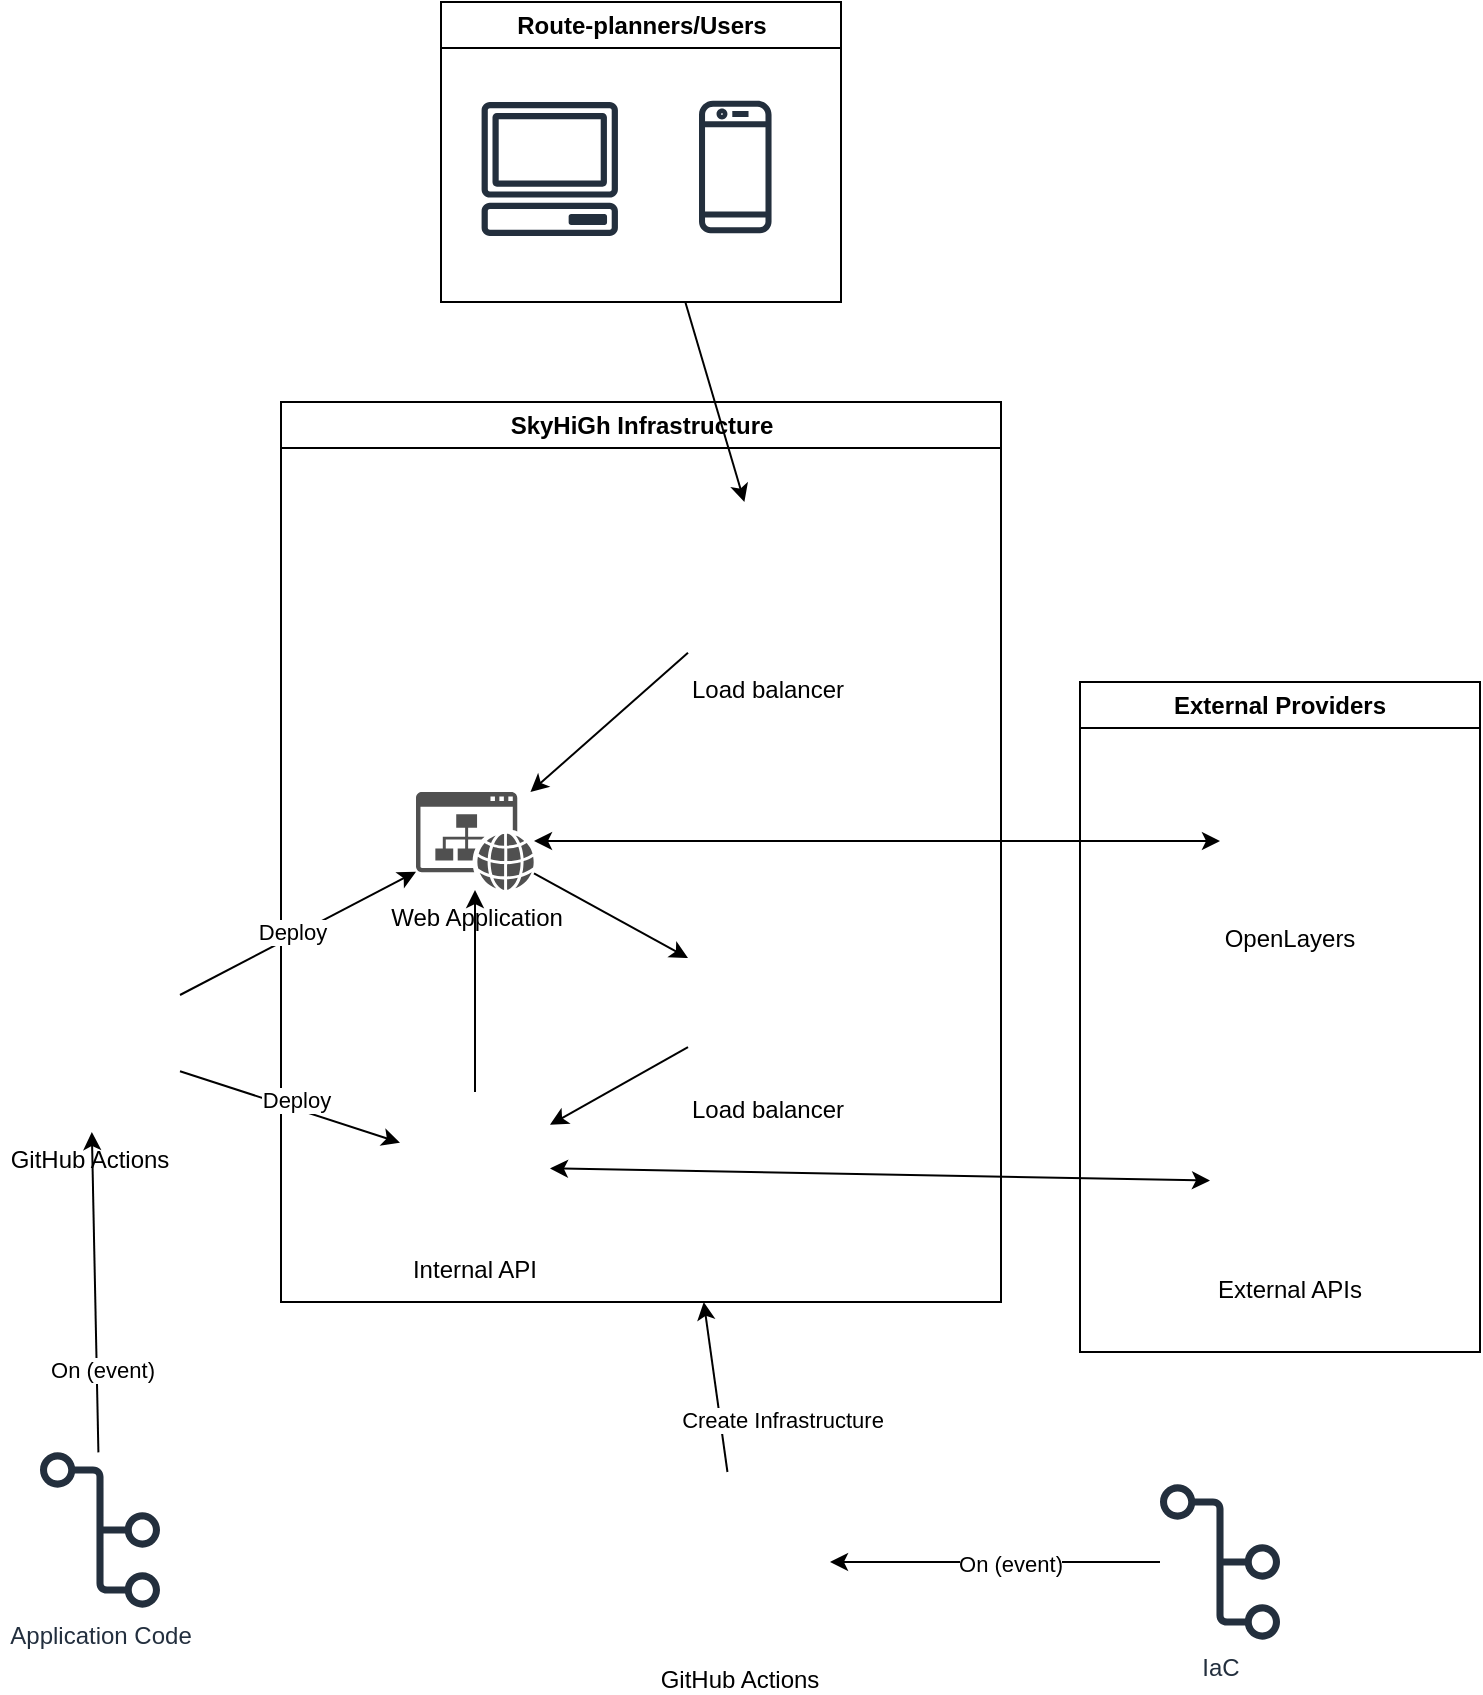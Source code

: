 <mxfile version="26.0.11">
  <diagram name="Page-1" id="BtbPCRgPrWzy0crtDdK-">
    <mxGraphModel dx="1592" dy="975" grid="1" gridSize="10" guides="1" tooltips="1" connect="1" arrows="1" fold="1" page="1" pageScale="1" pageWidth="827" pageHeight="1169" math="0" shadow="0">
      <root>
        <mxCell id="0" />
        <mxCell id="1" parent="0" />
        <mxCell id="0RlzfBuL6oLaxBtVv_V1-1" value="Application Code" style="sketch=0;outlineConnect=0;fontColor=#232F3E;gradientColor=none;fillColor=#232F3D;strokeColor=none;dashed=0;verticalLabelPosition=bottom;verticalAlign=top;align=center;html=1;fontSize=12;fontStyle=0;aspect=fixed;pointerEvents=1;shape=mxgraph.aws4.git_repository;" parent="1" vertex="1">
          <mxGeometry x="90" y="765" width="60" height="78" as="geometry" />
        </mxCell>
        <mxCell id="0RlzfBuL6oLaxBtVv_V1-2" value="IaC" style="sketch=0;outlineConnect=0;fontColor=#232F3E;gradientColor=none;fillColor=#232F3D;strokeColor=none;dashed=0;verticalLabelPosition=bottom;verticalAlign=top;align=center;html=1;fontSize=12;fontStyle=0;aspect=fixed;pointerEvents=1;shape=mxgraph.aws4.git_repository;" parent="1" vertex="1">
          <mxGeometry x="650" y="781" width="60" height="78" as="geometry" />
        </mxCell>
        <mxCell id="0RlzfBuL6oLaxBtVv_V1-3" value="SkyHiGh Infrastructure" style="swimlane;whiteSpace=wrap;html=1;" parent="1" vertex="1">
          <mxGeometry x="210.5" y="240" width="360" height="450" as="geometry">
            <mxRectangle x="260" y="255" width="160" height="30" as="alternateBounds" />
          </mxGeometry>
        </mxCell>
        <mxCell id="0RlzfBuL6oLaxBtVv_V1-6" value="Web Application" style="sketch=0;pointerEvents=1;shadow=0;dashed=0;html=1;strokeColor=none;fillColor=#505050;labelPosition=center;verticalLabelPosition=bottom;verticalAlign=top;outlineConnect=0;align=center;shape=mxgraph.office.concepts.website;" parent="0RlzfBuL6oLaxBtVv_V1-3" vertex="1">
          <mxGeometry x="67.5" y="195" width="59" height="49" as="geometry" />
        </mxCell>
        <mxCell id="6iKeF8XoxHfNSxwBO0dx-19" value="Internal API" style="shape=image;verticalLabelPosition=bottom;labelBackgroundColor=default;verticalAlign=top;aspect=fixed;imageAspect=0;image=https://www.svgrepo.com/show/88703/api.svg;" parent="0RlzfBuL6oLaxBtVv_V1-3" vertex="1">
          <mxGeometry x="59.5" y="345" width="75" height="75" as="geometry" />
        </mxCell>
        <mxCell id="AE7f3yKnxRVXKB3LSek5-1" value="Load balancer" style="shape=image;verticalLabelPosition=bottom;labelBackgroundColor=default;verticalAlign=top;aspect=fixed;imageAspect=0;image=https://static.thenounproject.com/png/1038221-200.png;" vertex="1" parent="0RlzfBuL6oLaxBtVv_V1-3">
          <mxGeometry x="203.5" y="50" width="80" height="80" as="geometry" />
        </mxCell>
        <mxCell id="AE7f3yKnxRVXKB3LSek5-2" value="" style="endArrow=classic;html=1;rounded=0;" edge="1" parent="0RlzfBuL6oLaxBtVv_V1-3" source="AE7f3yKnxRVXKB3LSek5-1" target="0RlzfBuL6oLaxBtVv_V1-6">
          <mxGeometry width="50" height="50" relative="1" as="geometry">
            <mxPoint x="159.5" y="230" as="sourcePoint" />
            <mxPoint x="209.5" y="180" as="targetPoint" />
          </mxGeometry>
        </mxCell>
        <mxCell id="AE7f3yKnxRVXKB3LSek5-3" value="" style="endArrow=classic;html=1;rounded=0;" edge="1" parent="0RlzfBuL6oLaxBtVv_V1-3" source="6iKeF8XoxHfNSxwBO0dx-19" target="0RlzfBuL6oLaxBtVv_V1-6">
          <mxGeometry width="50" height="50" relative="1" as="geometry">
            <mxPoint x="159.5" y="230" as="sourcePoint" />
            <mxPoint x="209.5" y="180" as="targetPoint" />
          </mxGeometry>
        </mxCell>
        <mxCell id="AE7f3yKnxRVXKB3LSek5-5" value="Load balancer" style="shape=image;verticalLabelPosition=bottom;labelBackgroundColor=default;verticalAlign=top;aspect=fixed;imageAspect=0;image=https://static.thenounproject.com/png/1038221-200.png;" vertex="1" parent="0RlzfBuL6oLaxBtVv_V1-3">
          <mxGeometry x="203.5" y="260" width="80" height="80" as="geometry" />
        </mxCell>
        <mxCell id="AE7f3yKnxRVXKB3LSek5-6" value="" style="endArrow=classic;html=1;rounded=0;" edge="1" parent="0RlzfBuL6oLaxBtVv_V1-3" source="0RlzfBuL6oLaxBtVv_V1-6" target="AE7f3yKnxRVXKB3LSek5-5">
          <mxGeometry width="50" height="50" relative="1" as="geometry">
            <mxPoint x="-10.5" y="230" as="sourcePoint" />
            <mxPoint x="39.5" y="180" as="targetPoint" />
          </mxGeometry>
        </mxCell>
        <mxCell id="AE7f3yKnxRVXKB3LSek5-7" value="" style="endArrow=classic;html=1;rounded=0;" edge="1" parent="0RlzfBuL6oLaxBtVv_V1-3" source="AE7f3yKnxRVXKB3LSek5-5" target="6iKeF8XoxHfNSxwBO0dx-19">
          <mxGeometry width="50" height="50" relative="1" as="geometry">
            <mxPoint x="-10.5" y="230" as="sourcePoint" />
            <mxPoint x="39.5" y="180" as="targetPoint" />
          </mxGeometry>
        </mxCell>
        <mxCell id="6iKeF8XoxHfNSxwBO0dx-6" value="Create Infrastructure" style="endArrow=classic;html=1;rounded=0;" parent="1" source="6iKeF8XoxHfNSxwBO0dx-10" target="0RlzfBuL6oLaxBtVv_V1-3" edge="1">
          <mxGeometry x="-0.476" y="-31" width="50" height="50" relative="1" as="geometry">
            <mxPoint x="390" y="625" as="sourcePoint" />
            <mxPoint x="630" y="455" as="targetPoint" />
            <Array as="points" />
            <mxPoint y="1" as="offset" />
          </mxGeometry>
        </mxCell>
        <mxCell id="6iKeF8XoxHfNSxwBO0dx-7" value="GitHub Actions" style="shape=image;verticalLabelPosition=bottom;labelBackgroundColor=default;verticalAlign=top;aspect=fixed;imageAspect=0;image=https://www.svgrepo.com/show/306098/githubactions.svg;" parent="1" vertex="1">
          <mxGeometry x="70" y="515" width="90" height="90" as="geometry" />
        </mxCell>
        <mxCell id="6iKeF8XoxHfNSxwBO0dx-10" value="GitHub Actions" style="shape=image;verticalLabelPosition=bottom;labelBackgroundColor=default;verticalAlign=top;aspect=fixed;imageAspect=0;image=https://www.svgrepo.com/show/306098/githubactions.svg;" parent="1" vertex="1">
          <mxGeometry x="395" y="775" width="90" height="90" as="geometry" />
        </mxCell>
        <mxCell id="6iKeF8XoxHfNSxwBO0dx-11" value="" style="endArrow=classic;html=1;rounded=0;" parent="1" source="0RlzfBuL6oLaxBtVv_V1-2" target="6iKeF8XoxHfNSxwBO0dx-10" edge="1">
          <mxGeometry width="50" height="50" relative="1" as="geometry">
            <mxPoint x="310" y="595" as="sourcePoint" />
            <mxPoint x="360" y="545" as="targetPoint" />
          </mxGeometry>
        </mxCell>
        <mxCell id="6iKeF8XoxHfNSxwBO0dx-12" value="On (event)" style="edgeLabel;html=1;align=center;verticalAlign=middle;resizable=0;points=[];" parent="6iKeF8XoxHfNSxwBO0dx-11" vertex="1" connectable="0">
          <mxGeometry x="-0.085" y="1" relative="1" as="geometry">
            <mxPoint as="offset" />
          </mxGeometry>
        </mxCell>
        <mxCell id="6iKeF8XoxHfNSxwBO0dx-15" value="Route-planners/Users" style="swimlane;whiteSpace=wrap;html=1;" parent="1" vertex="1">
          <mxGeometry x="290.5" y="40" width="200" height="150" as="geometry" />
        </mxCell>
        <mxCell id="6iKeF8XoxHfNSxwBO0dx-14" value="" style="sketch=0;outlineConnect=0;fontColor=#232F3E;gradientColor=none;fillColor=#232F3D;strokeColor=none;dashed=0;verticalLabelPosition=bottom;verticalAlign=top;align=center;html=1;fontSize=12;fontStyle=0;aspect=fixed;pointerEvents=1;shape=mxgraph.aws4.mobile_client;" parent="6iKeF8XoxHfNSxwBO0dx-15" vertex="1">
          <mxGeometry x="129" y="48" width="36.27" height="69" as="geometry" />
        </mxCell>
        <mxCell id="6iKeF8XoxHfNSxwBO0dx-13" value="" style="sketch=0;outlineConnect=0;fontColor=#232F3E;gradientColor=none;fillColor=#232F3D;strokeColor=none;dashed=0;verticalLabelPosition=bottom;verticalAlign=top;align=center;html=1;fontSize=12;fontStyle=0;aspect=fixed;pointerEvents=1;shape=mxgraph.aws4.client;" parent="6iKeF8XoxHfNSxwBO0dx-15" vertex="1">
          <mxGeometry x="20" y="50" width="68.76" height="67" as="geometry" />
        </mxCell>
        <mxCell id="6iKeF8XoxHfNSxwBO0dx-16" value="" style="endArrow=classic;html=1;rounded=0;" parent="1" source="0RlzfBuL6oLaxBtVv_V1-1" target="6iKeF8XoxHfNSxwBO0dx-7" edge="1">
          <mxGeometry width="50" height="50" relative="1" as="geometry">
            <mxPoint x="270" y="625" as="sourcePoint" />
            <mxPoint x="320" y="575" as="targetPoint" />
          </mxGeometry>
        </mxCell>
        <mxCell id="6iKeF8XoxHfNSxwBO0dx-17" value="On (event)" style="edgeLabel;html=1;align=center;verticalAlign=middle;resizable=0;points=[];" parent="6iKeF8XoxHfNSxwBO0dx-16" vertex="1" connectable="0">
          <mxGeometry x="-0.48" y="-2" relative="1" as="geometry">
            <mxPoint as="offset" />
          </mxGeometry>
        </mxCell>
        <mxCell id="6iKeF8XoxHfNSxwBO0dx-24" value="" style="endArrow=classic;html=1;rounded=0;" parent="1" source="6iKeF8XoxHfNSxwBO0dx-7" target="6iKeF8XoxHfNSxwBO0dx-19" edge="1">
          <mxGeometry width="50" height="50" relative="1" as="geometry">
            <mxPoint x="360" y="575" as="sourcePoint" />
            <mxPoint x="410" y="525" as="targetPoint" />
          </mxGeometry>
        </mxCell>
        <mxCell id="6iKeF8XoxHfNSxwBO0dx-32" value="Deploy" style="edgeLabel;html=1;align=center;verticalAlign=middle;resizable=0;points=[];" parent="6iKeF8XoxHfNSxwBO0dx-24" vertex="1" connectable="0">
          <mxGeometry x="0.023" y="4" relative="1" as="geometry">
            <mxPoint as="offset" />
          </mxGeometry>
        </mxCell>
        <mxCell id="6iKeF8XoxHfNSxwBO0dx-25" value="" style="endArrow=classic;html=1;rounded=0;" parent="1" source="6iKeF8XoxHfNSxwBO0dx-7" target="0RlzfBuL6oLaxBtVv_V1-6" edge="1">
          <mxGeometry width="50" height="50" relative="1" as="geometry">
            <mxPoint x="160" y="495" as="sourcePoint" />
            <mxPoint x="210" y="445" as="targetPoint" />
          </mxGeometry>
        </mxCell>
        <mxCell id="6iKeF8XoxHfNSxwBO0dx-33" value="Deploy" style="edgeLabel;html=1;align=center;verticalAlign=middle;resizable=0;points=[];" parent="6iKeF8XoxHfNSxwBO0dx-25" vertex="1" connectable="0">
          <mxGeometry x="-0.039" y="2" relative="1" as="geometry">
            <mxPoint as="offset" />
          </mxGeometry>
        </mxCell>
        <mxCell id="6iKeF8XoxHfNSxwBO0dx-27" value="External Providers" style="swimlane;whiteSpace=wrap;html=1;" parent="1" vertex="1">
          <mxGeometry x="610" y="380" width="200" height="335" as="geometry" />
        </mxCell>
        <mxCell id="6iKeF8XoxHfNSxwBO0dx-26" value="OpenLayers" style="shape=image;verticalLabelPosition=bottom;labelBackgroundColor=default;verticalAlign=top;aspect=fixed;imageAspect=0;image=https://www.svgrepo.com/show/306511/openlayers.svg;" parent="6iKeF8XoxHfNSxwBO0dx-27" vertex="1">
          <mxGeometry x="70" y="44.5" width="70" height="70" as="geometry" />
        </mxCell>
        <mxCell id="6iKeF8XoxHfNSxwBO0dx-18" value="External APIs" style="shape=image;verticalLabelPosition=bottom;labelBackgroundColor=default;verticalAlign=top;aspect=fixed;imageAspect=0;image=https://cdn-icons-png.flaticon.com/512/1554/1554121.png;" parent="6iKeF8XoxHfNSxwBO0dx-27" vertex="1">
          <mxGeometry x="65" y="210" width="80" height="80" as="geometry" />
        </mxCell>
        <mxCell id="6iKeF8XoxHfNSxwBO0dx-29" value="" style="endArrow=classic;startArrow=classic;html=1;rounded=0;" parent="1" source="6iKeF8XoxHfNSxwBO0dx-19" target="6iKeF8XoxHfNSxwBO0dx-18" edge="1">
          <mxGeometry width="50" height="50" relative="1" as="geometry">
            <mxPoint x="450" y="595" as="sourcePoint" />
            <mxPoint x="500" y="545" as="targetPoint" />
          </mxGeometry>
        </mxCell>
        <mxCell id="6iKeF8XoxHfNSxwBO0dx-30" value="" style="endArrow=classic;startArrow=classic;html=1;rounded=0;" parent="1" source="0RlzfBuL6oLaxBtVv_V1-6" target="6iKeF8XoxHfNSxwBO0dx-26" edge="1">
          <mxGeometry width="50" height="50" relative="1" as="geometry">
            <mxPoint x="580" y="505" as="sourcePoint" />
            <mxPoint x="630" y="455" as="targetPoint" />
          </mxGeometry>
        </mxCell>
        <mxCell id="AE7f3yKnxRVXKB3LSek5-8" value="" style="endArrow=classic;html=1;rounded=0;" edge="1" parent="1" source="6iKeF8XoxHfNSxwBO0dx-15" target="AE7f3yKnxRVXKB3LSek5-1">
          <mxGeometry width="50" height="50" relative="1" as="geometry">
            <mxPoint x="200" y="410" as="sourcePoint" />
            <mxPoint x="250" y="360" as="targetPoint" />
          </mxGeometry>
        </mxCell>
      </root>
    </mxGraphModel>
  </diagram>
</mxfile>
